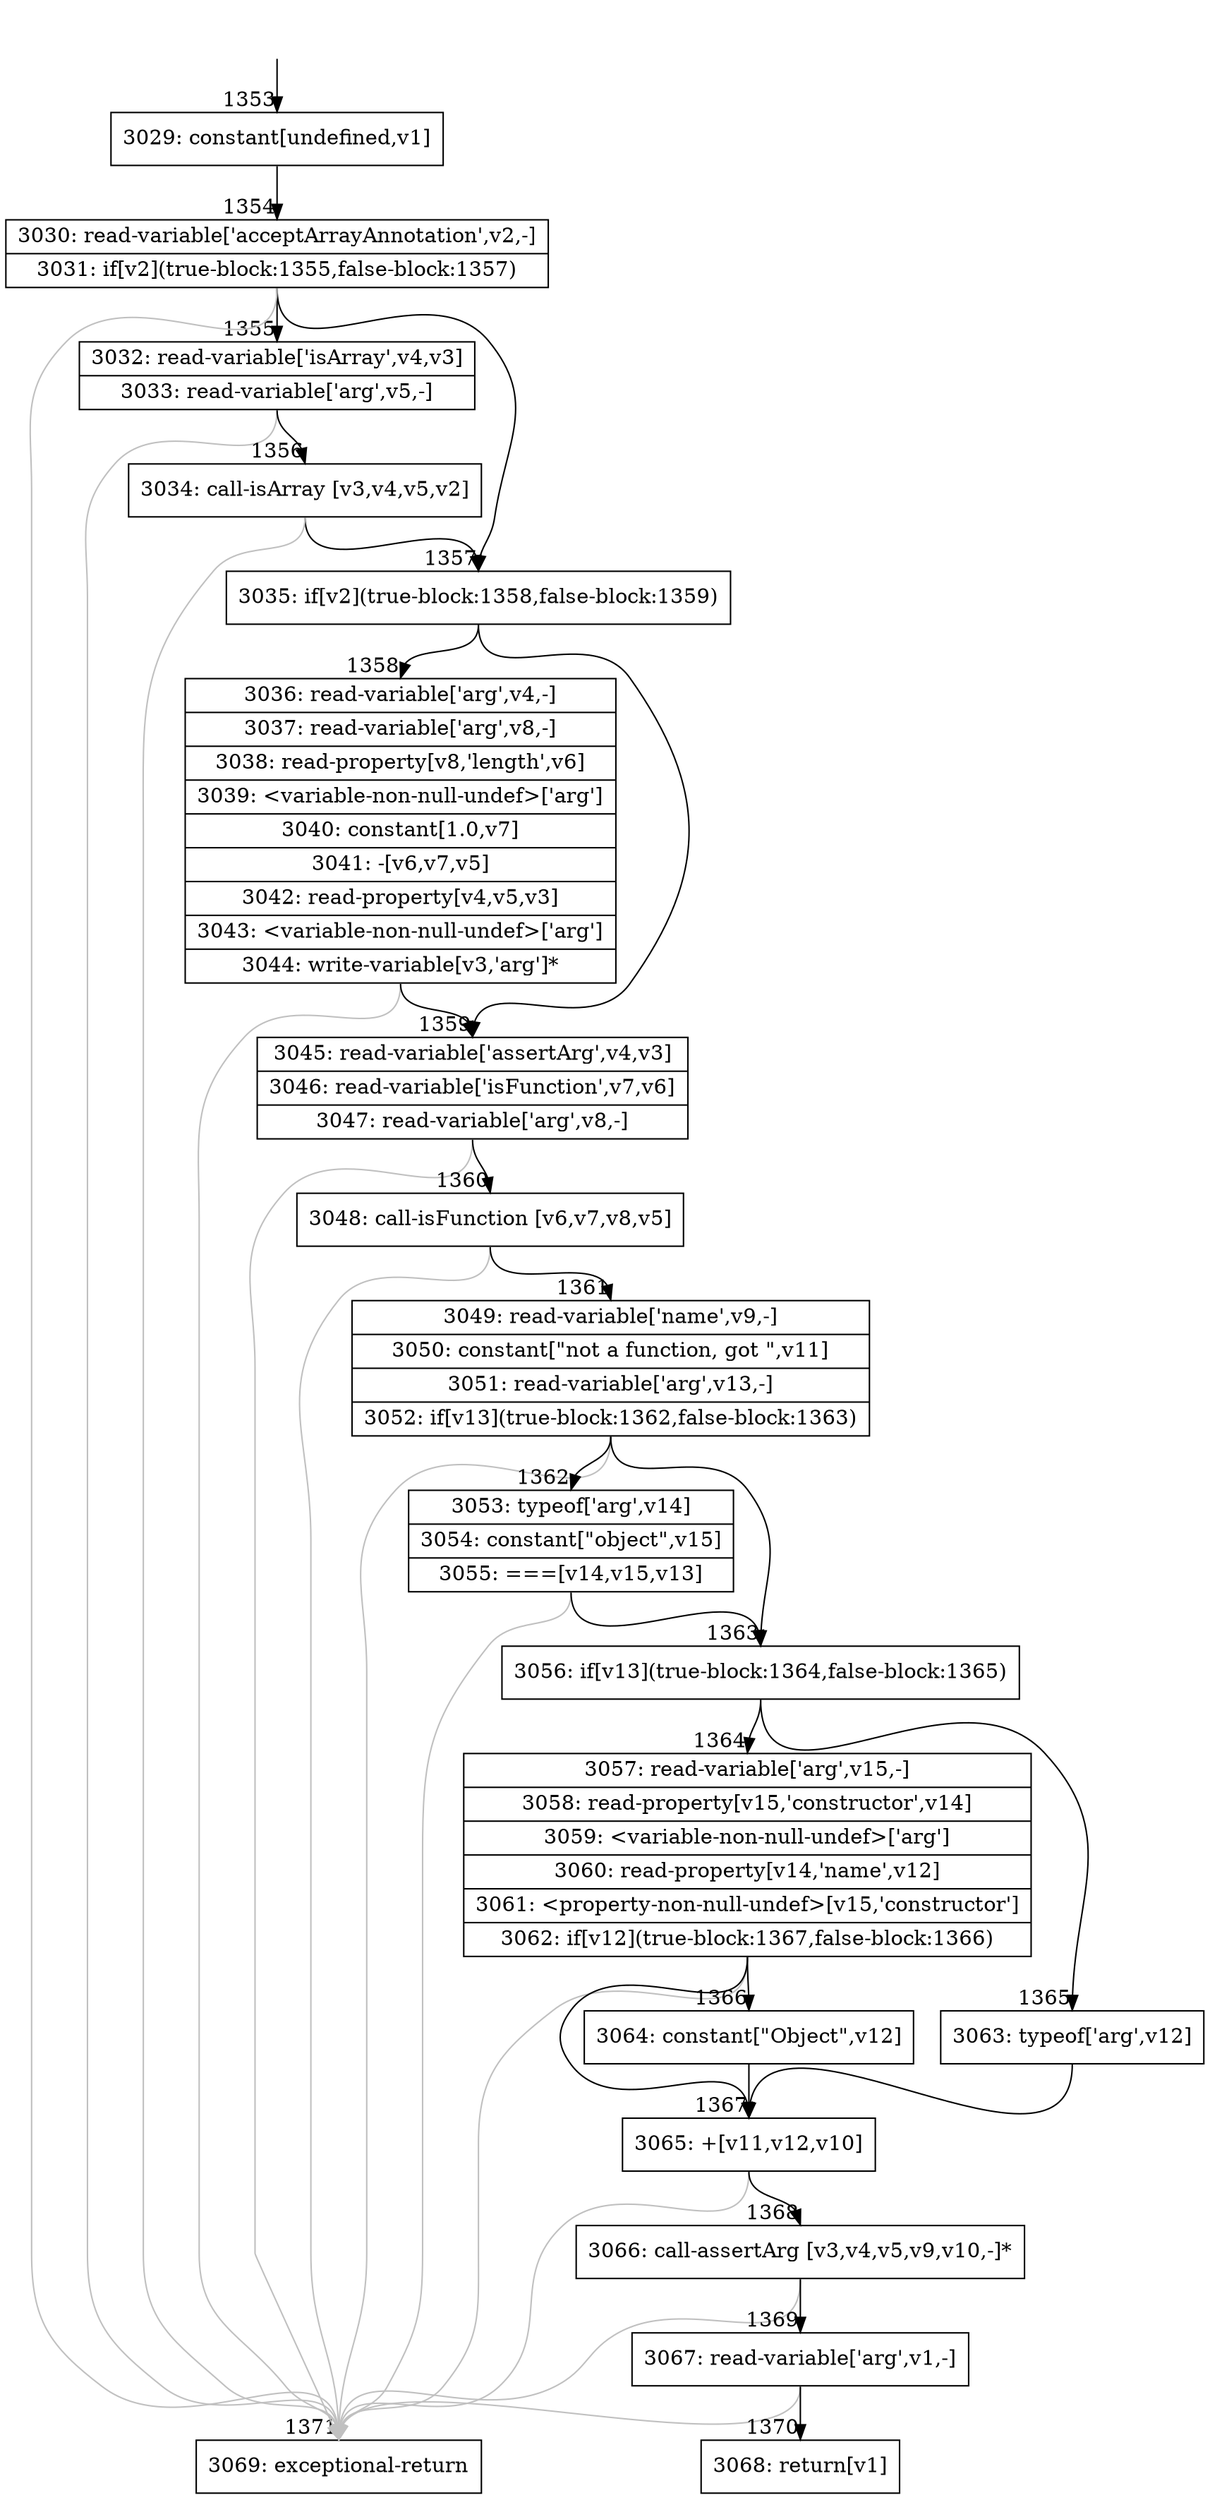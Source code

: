 digraph {
rankdir="TD"
BB_entry98[shape=none,label=""];
BB_entry98 -> BB1353 [tailport=s, headport=n, headlabel="    1353"]
BB1353 [shape=record label="{3029: constant[undefined,v1]}" ] 
BB1353 -> BB1354 [tailport=s, headport=n, headlabel="      1354"]
BB1354 [shape=record label="{3030: read-variable['acceptArrayAnnotation',v2,-]|3031: if[v2](true-block:1355,false-block:1357)}" ] 
BB1354 -> BB1357 [tailport=s, headport=n, headlabel="      1357"]
BB1354 -> BB1355 [tailport=s, headport=n, headlabel="      1355"]
BB1354 -> BB1371 [tailport=s, headport=n, color=gray, headlabel="      1371"]
BB1355 [shape=record label="{3032: read-variable['isArray',v4,v3]|3033: read-variable['arg',v5,-]}" ] 
BB1355 -> BB1356 [tailport=s, headport=n, headlabel="      1356"]
BB1355 -> BB1371 [tailport=s, headport=n, color=gray]
BB1356 [shape=record label="{3034: call-isArray [v3,v4,v5,v2]}" ] 
BB1356 -> BB1357 [tailport=s, headport=n]
BB1356 -> BB1371 [tailport=s, headport=n, color=gray]
BB1357 [shape=record label="{3035: if[v2](true-block:1358,false-block:1359)}" ] 
BB1357 -> BB1358 [tailport=s, headport=n, headlabel="      1358"]
BB1357 -> BB1359 [tailport=s, headport=n, headlabel="      1359"]
BB1358 [shape=record label="{3036: read-variable['arg',v4,-]|3037: read-variable['arg',v8,-]|3038: read-property[v8,'length',v6]|3039: \<variable-non-null-undef\>['arg']|3040: constant[1.0,v7]|3041: -[v6,v7,v5]|3042: read-property[v4,v5,v3]|3043: \<variable-non-null-undef\>['arg']|3044: write-variable[v3,'arg']*}" ] 
BB1358 -> BB1359 [tailport=s, headport=n]
BB1358 -> BB1371 [tailport=s, headport=n, color=gray]
BB1359 [shape=record label="{3045: read-variable['assertArg',v4,v3]|3046: read-variable['isFunction',v7,v6]|3047: read-variable['arg',v8,-]}" ] 
BB1359 -> BB1360 [tailport=s, headport=n, headlabel="      1360"]
BB1359 -> BB1371 [tailport=s, headport=n, color=gray]
BB1360 [shape=record label="{3048: call-isFunction [v6,v7,v8,v5]}" ] 
BB1360 -> BB1361 [tailport=s, headport=n, headlabel="      1361"]
BB1360 -> BB1371 [tailport=s, headport=n, color=gray]
BB1361 [shape=record label="{3049: read-variable['name',v9,-]|3050: constant[\"not a function, got \",v11]|3051: read-variable['arg',v13,-]|3052: if[v13](true-block:1362,false-block:1363)}" ] 
BB1361 -> BB1363 [tailport=s, headport=n, headlabel="      1363"]
BB1361 -> BB1362 [tailport=s, headport=n, headlabel="      1362"]
BB1361 -> BB1371 [tailport=s, headport=n, color=gray]
BB1362 [shape=record label="{3053: typeof['arg',v14]|3054: constant[\"object\",v15]|3055: ===[v14,v15,v13]}" ] 
BB1362 -> BB1363 [tailport=s, headport=n]
BB1362 -> BB1371 [tailport=s, headport=n, color=gray]
BB1363 [shape=record label="{3056: if[v13](true-block:1364,false-block:1365)}" ] 
BB1363 -> BB1364 [tailport=s, headport=n, headlabel="      1364"]
BB1363 -> BB1365 [tailport=s, headport=n, headlabel="      1365"]
BB1364 [shape=record label="{3057: read-variable['arg',v15,-]|3058: read-property[v15,'constructor',v14]|3059: \<variable-non-null-undef\>['arg']|3060: read-property[v14,'name',v12]|3061: \<property-non-null-undef\>[v15,'constructor']|3062: if[v12](true-block:1367,false-block:1366)}" ] 
BB1364 -> BB1367 [tailport=s, headport=n, headlabel="      1367"]
BB1364 -> BB1366 [tailport=s, headport=n, headlabel="      1366"]
BB1364 -> BB1371 [tailport=s, headport=n, color=gray]
BB1365 [shape=record label="{3063: typeof['arg',v12]}" ] 
BB1365 -> BB1367 [tailport=s, headport=n]
BB1366 [shape=record label="{3064: constant[\"Object\",v12]}" ] 
BB1366 -> BB1367 [tailport=s, headport=n]
BB1367 [shape=record label="{3065: +[v11,v12,v10]}" ] 
BB1367 -> BB1368 [tailport=s, headport=n, headlabel="      1368"]
BB1367 -> BB1371 [tailport=s, headport=n, color=gray]
BB1368 [shape=record label="{3066: call-assertArg [v3,v4,v5,v9,v10,-]*}" ] 
BB1368 -> BB1369 [tailport=s, headport=n, headlabel="      1369"]
BB1368 -> BB1371 [tailport=s, headport=n, color=gray]
BB1369 [shape=record label="{3067: read-variable['arg',v1,-]}" ] 
BB1369 -> BB1370 [tailport=s, headport=n, headlabel="      1370"]
BB1369 -> BB1371 [tailport=s, headport=n, color=gray]
BB1370 [shape=record label="{3068: return[v1]}" ] 
BB1371 [shape=record label="{3069: exceptional-return}" ] 
//#$~ 1782
}
